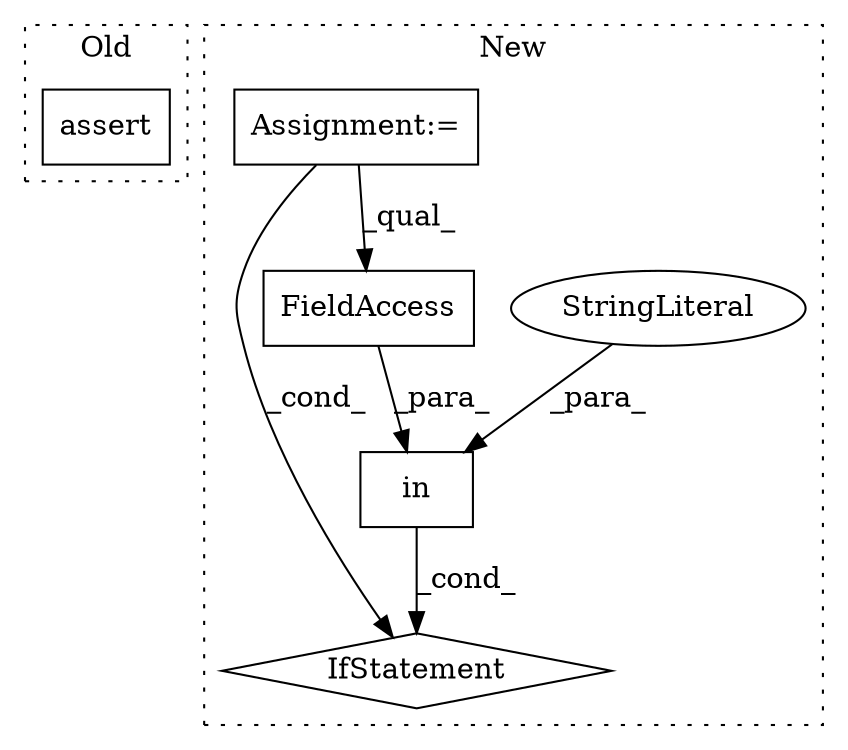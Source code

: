 digraph G {
subgraph cluster0 {
1 [label="assert" a="6" s="7145" l="7" shape="box"];
label = "Old";
style="dotted";
}
subgraph cluster1 {
2 [label="in" a="105" s="6708" l="22" shape="box"];
3 [label="IfStatement" a="25" s="6731" l="3" shape="diamond"];
4 [label="FieldAccess" a="22" s="6720" l="10" shape="box"];
5 [label="StringLiteral" a="45" s="6708" l="8" shape="ellipse"];
6 [label="Assignment:=" a="7" s="6581" l="2" shape="box"];
label = "New";
style="dotted";
}
2 -> 3 [label="_cond_"];
4 -> 2 [label="_para_"];
5 -> 2 [label="_para_"];
6 -> 4 [label="_qual_"];
6 -> 3 [label="_cond_"];
}